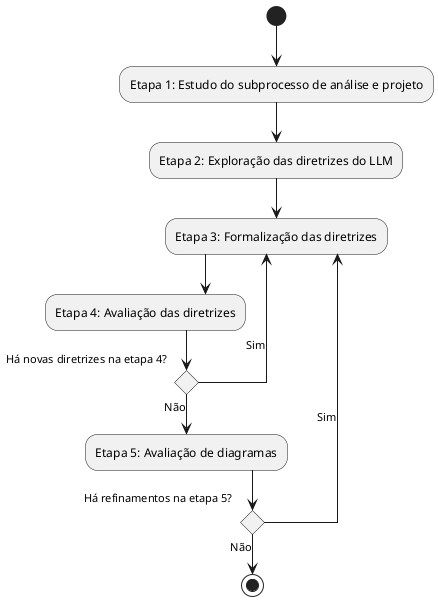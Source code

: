 @startuml diagAtividades-Metodologia
skinparam linetype ortho
skinparam shadowing false
skinparam monochrome true
top to bottom direction

<style>
activityDiagram {
  activity {
    RoundCorner 0
  }
}
</style>
skinparam Shadowing false

(*) --> "Etapa 1: Estudo do subprocesso de análise e projeto" as e1
e1  --> "Etapa 2: Exploração das diretrizes do LLM"           as e2
e2  --> "Etapa 3: Formalização das diretrizes"                as e3
e3  --> "Etapa 4: Avaliação das diretrizes"                            as e4

if "Há novas diretrizes na etapa 4?" then
  --> [Sim]  e3
else
  -->[Não] "Etapa 5: Avaliação de diagramas"          as e5                        
endif

if "Há refinamentos na etapa 5?" then
  -->[Sim]  e3
else
  -->[Não] (*)                        
endif
@enduml
